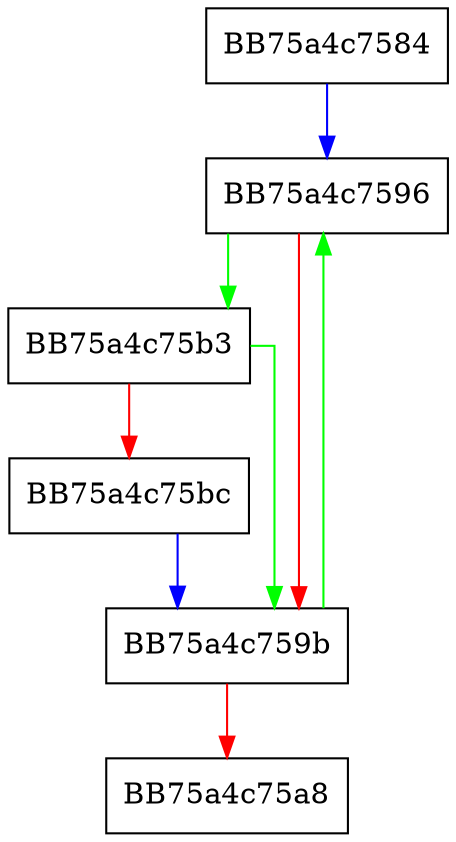 digraph pCleanupConstants {
  node [shape="box"];
  graph [splines=ortho];
  BB75a4c7584 -> BB75a4c7596 [color="blue"];
  BB75a4c7596 -> BB75a4c75b3 [color="green"];
  BB75a4c7596 -> BB75a4c759b [color="red"];
  BB75a4c759b -> BB75a4c7596 [color="green"];
  BB75a4c759b -> BB75a4c75a8 [color="red"];
  BB75a4c75b3 -> BB75a4c759b [color="green"];
  BB75a4c75b3 -> BB75a4c75bc [color="red"];
  BB75a4c75bc -> BB75a4c759b [color="blue"];
}